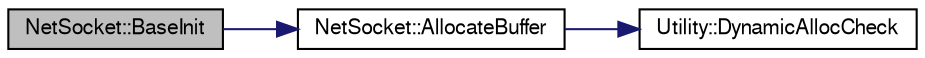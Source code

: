 digraph G
{
  edge [fontname="FreeSans",fontsize="10",labelfontname="FreeSans",labelfontsize="10"];
  node [fontname="FreeSans",fontsize="10",shape=record];
  rankdir=LR;
  Node1 [label="NetSocket::BaseInit",height=0.2,width=0.4,color="black", fillcolor="grey75", style="filled" fontcolor="black"];
  Node1 -> Node2 [color="midnightblue",fontsize="10",style="solid"];
  Node2 [label="NetSocket::AllocateBuffer",height=0.2,width=0.4,color="black", fillcolor="white", style="filled",URL="$class_net_socket.html#a8eeea3a43d5eeeb3a7a12cdcc8a5fc64"];
  Node2 -> Node3 [color="midnightblue",fontsize="10",style="solid"];
  Node3 [label="Utility::DynamicAllocCheck",height=0.2,width=0.4,color="black", fillcolor="white", style="filled",URL="$class_utility.html#ae9b88a37dc2e95519c938e673dd3de2c"];
}
